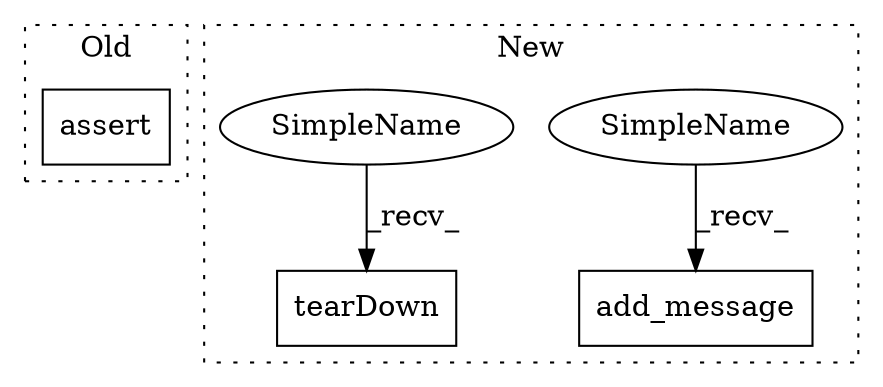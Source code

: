 digraph G {
subgraph cluster0 {
1 [label="assert" a="6" s="901" l="7" shape="box"];
label = "Old";
style="dotted";
}
subgraph cluster1 {
2 [label="tearDown" a="32" s="4173" l="10" shape="box"];
3 [label="add_message" a="32" s="4089" l="13" shape="box"];
4 [label="SimpleName" a="42" s="4084" l="4" shape="ellipse"];
5 [label="SimpleName" a="42" s="4168" l="4" shape="ellipse"];
label = "New";
style="dotted";
}
4 -> 3 [label="_recv_"];
5 -> 2 [label="_recv_"];
}